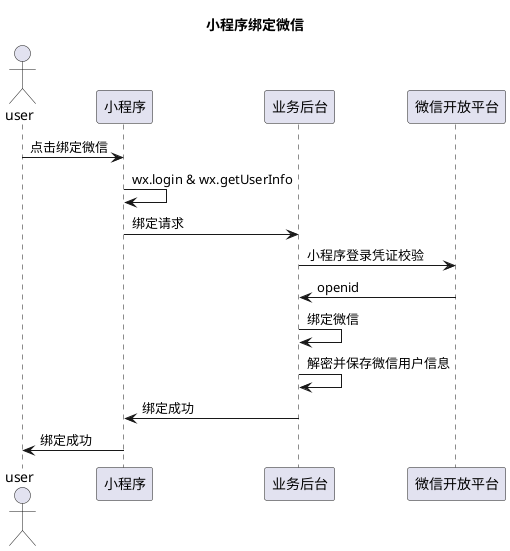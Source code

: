 @startuml
title
    小程序绑定微信
end title
actor user
participant user
participant 小程序 as mini
participant 业务后台 as backend
participant 微信开放平台 as wechat_open

user -> mini: 点击绑定微信
mini -> mini: wx.login & wx.getUserInfo
mini -> backend: 绑定请求
backend -> wechat_open: 小程序登录凭证校验
wechat_open -> backend: openid
backend -> backend: 绑定微信
backend -> backend: 解密并保存微信用户信息
backend -> mini: 绑定成功
mini -> user: 绑定成功

@enduml